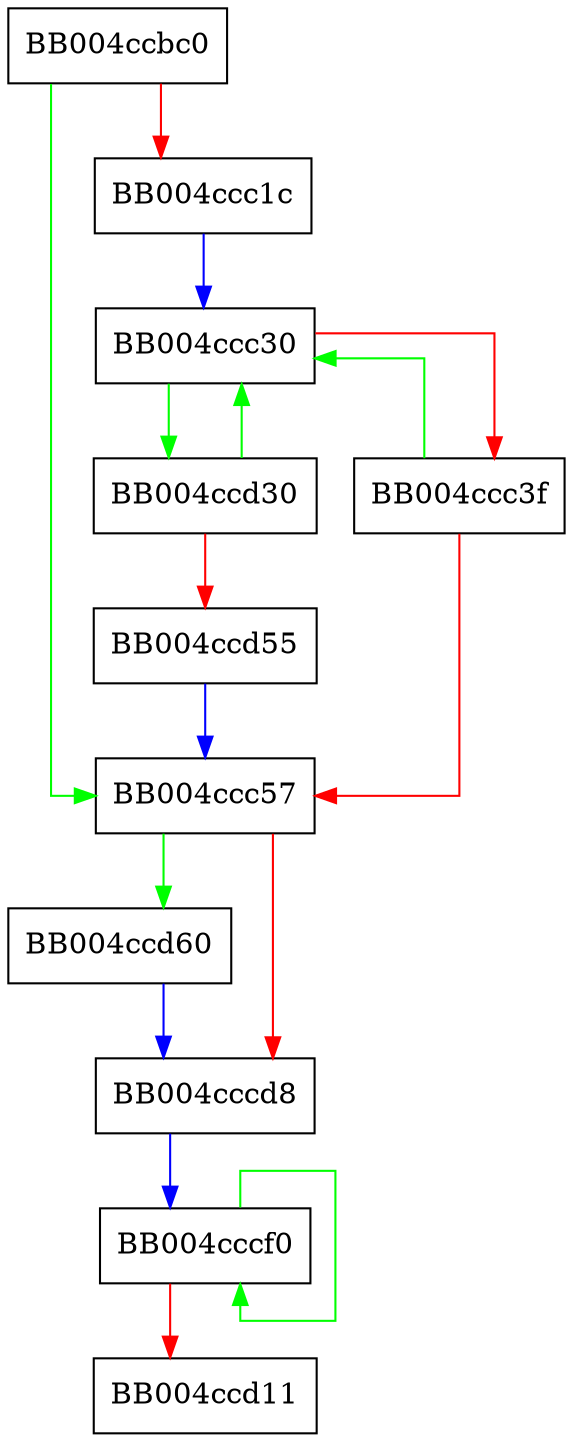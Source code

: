 digraph tls_int_free {
  node [shape="box"];
  graph [splines=ortho];
  BB004ccbc0 -> BB004ccc57 [color="green"];
  BB004ccbc0 -> BB004ccc1c [color="red"];
  BB004ccc1c -> BB004ccc30 [color="blue"];
  BB004ccc30 -> BB004ccd30 [color="green"];
  BB004ccc30 -> BB004ccc3f [color="red"];
  BB004ccc3f -> BB004ccc30 [color="green"];
  BB004ccc3f -> BB004ccc57 [color="red"];
  BB004ccc57 -> BB004ccd60 [color="green"];
  BB004ccc57 -> BB004cccd8 [color="red"];
  BB004cccd8 -> BB004cccf0 [color="blue"];
  BB004cccf0 -> BB004cccf0 [color="green"];
  BB004cccf0 -> BB004ccd11 [color="red"];
  BB004ccd30 -> BB004ccc30 [color="green"];
  BB004ccd30 -> BB004ccd55 [color="red"];
  BB004ccd55 -> BB004ccc57 [color="blue"];
  BB004ccd60 -> BB004cccd8 [color="blue"];
}